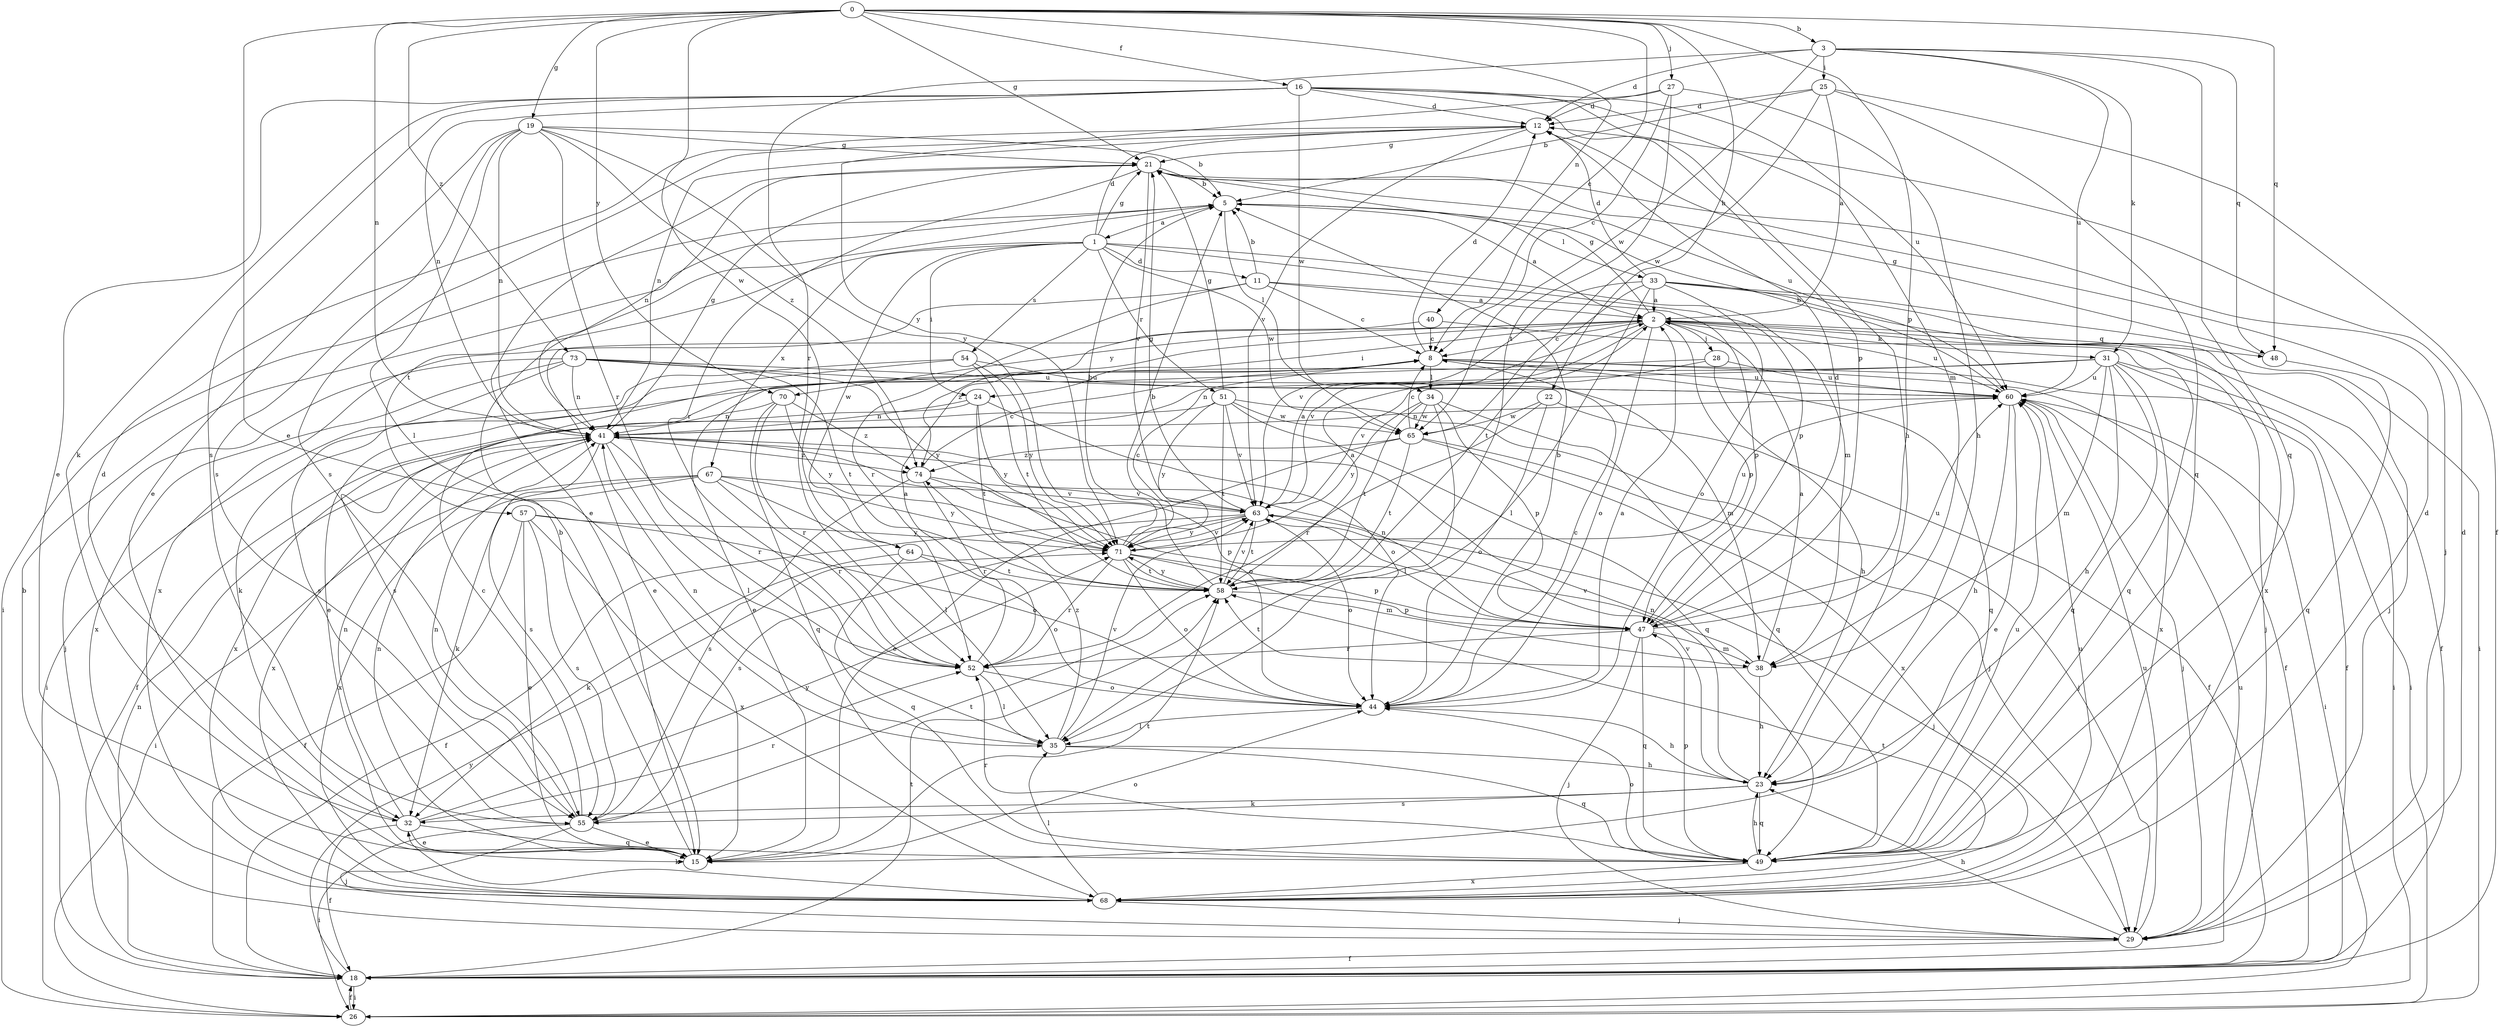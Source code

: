 strict digraph  {
0;
1;
2;
3;
5;
8;
11;
12;
15;
16;
18;
19;
21;
22;
23;
24;
25;
26;
27;
28;
29;
31;
32;
33;
34;
35;
38;
40;
41;
44;
47;
48;
49;
51;
52;
54;
55;
57;
58;
60;
63;
64;
65;
67;
68;
70;
71;
73;
74;
0 -> 3  [label=b];
0 -> 8  [label=c];
0 -> 15  [label=e];
0 -> 16  [label=f];
0 -> 19  [label=g];
0 -> 21  [label=g];
0 -> 22  [label=h];
0 -> 27  [label=j];
0 -> 40  [label=n];
0 -> 41  [label=n];
0 -> 47  [label=p];
0 -> 48  [label=q];
0 -> 64  [label=w];
0 -> 70  [label=y];
0 -> 73  [label=z];
1 -> 11  [label=d];
1 -> 12  [label=d];
1 -> 21  [label=g];
1 -> 24  [label=i];
1 -> 38  [label=m];
1 -> 47  [label=p];
1 -> 51  [label=r];
1 -> 54  [label=s];
1 -> 57  [label=t];
1 -> 64  [label=w];
1 -> 65  [label=w];
1 -> 67  [label=x];
2 -> 8  [label=c];
2 -> 15  [label=e];
2 -> 18  [label=f];
2 -> 21  [label=g];
2 -> 24  [label=i];
2 -> 28  [label=j];
2 -> 29  [label=j];
2 -> 31  [label=k];
2 -> 44  [label=o];
2 -> 47  [label=p];
2 -> 48  [label=q];
2 -> 60  [label=u];
2 -> 63  [label=v];
2 -> 70  [label=y];
3 -> 12  [label=d];
3 -> 25  [label=i];
3 -> 31  [label=k];
3 -> 48  [label=q];
3 -> 49  [label=q];
3 -> 52  [label=r];
3 -> 60  [label=u];
3 -> 65  [label=w];
5 -> 1  [label=a];
5 -> 2  [label=a];
5 -> 26  [label=i];
5 -> 33  [label=l];
5 -> 34  [label=l];
8 -> 12  [label=d];
8 -> 15  [label=e];
8 -> 18  [label=f];
8 -> 26  [label=i];
8 -> 34  [label=l];
8 -> 49  [label=q];
8 -> 60  [label=u];
11 -> 2  [label=a];
11 -> 5  [label=b];
11 -> 8  [label=c];
11 -> 47  [label=p];
11 -> 52  [label=r];
11 -> 68  [label=x];
12 -> 21  [label=g];
12 -> 41  [label=n];
12 -> 55  [label=s];
12 -> 63  [label=v];
15 -> 5  [label=b];
15 -> 41  [label=n];
15 -> 44  [label=o];
15 -> 58  [label=t];
16 -> 12  [label=d];
16 -> 15  [label=e];
16 -> 23  [label=h];
16 -> 32  [label=k];
16 -> 38  [label=m];
16 -> 41  [label=n];
16 -> 47  [label=p];
16 -> 55  [label=s];
16 -> 60  [label=u];
16 -> 65  [label=w];
18 -> 5  [label=b];
18 -> 26  [label=i];
18 -> 41  [label=n];
18 -> 58  [label=t];
18 -> 60  [label=u];
18 -> 71  [label=y];
19 -> 5  [label=b];
19 -> 15  [label=e];
19 -> 21  [label=g];
19 -> 35  [label=l];
19 -> 41  [label=n];
19 -> 52  [label=r];
19 -> 55  [label=s];
19 -> 71  [label=y];
19 -> 74  [label=z];
21 -> 5  [label=b];
21 -> 15  [label=e];
21 -> 29  [label=j];
21 -> 41  [label=n];
21 -> 52  [label=r];
21 -> 60  [label=u];
21 -> 63  [label=v];
22 -> 18  [label=f];
22 -> 44  [label=o];
22 -> 52  [label=r];
22 -> 65  [label=w];
23 -> 32  [label=k];
23 -> 41  [label=n];
23 -> 49  [label=q];
23 -> 55  [label=s];
23 -> 63  [label=v];
24 -> 41  [label=n];
24 -> 44  [label=o];
24 -> 58  [label=t];
24 -> 68  [label=x];
24 -> 71  [label=y];
25 -> 2  [label=a];
25 -> 5  [label=b];
25 -> 12  [label=d];
25 -> 18  [label=f];
25 -> 49  [label=q];
25 -> 65  [label=w];
26 -> 18  [label=f];
27 -> 8  [label=c];
27 -> 12  [label=d];
27 -> 23  [label=h];
27 -> 58  [label=t];
27 -> 71  [label=y];
28 -> 23  [label=h];
28 -> 55  [label=s];
28 -> 60  [label=u];
28 -> 63  [label=v];
29 -> 12  [label=d];
29 -> 18  [label=f];
29 -> 23  [label=h];
29 -> 60  [label=u];
31 -> 18  [label=f];
31 -> 23  [label=h];
31 -> 26  [label=i];
31 -> 32  [label=k];
31 -> 38  [label=m];
31 -> 41  [label=n];
31 -> 49  [label=q];
31 -> 60  [label=u];
31 -> 68  [label=x];
32 -> 12  [label=d];
32 -> 15  [label=e];
32 -> 18  [label=f];
32 -> 41  [label=n];
32 -> 49  [label=q];
32 -> 52  [label=r];
32 -> 71  [label=y];
33 -> 2  [label=a];
33 -> 12  [label=d];
33 -> 26  [label=i];
33 -> 29  [label=j];
33 -> 35  [label=l];
33 -> 44  [label=o];
33 -> 58  [label=t];
33 -> 63  [label=v];
33 -> 68  [label=x];
34 -> 35  [label=l];
34 -> 47  [label=p];
34 -> 49  [label=q];
34 -> 58  [label=t];
34 -> 65  [label=w];
34 -> 71  [label=y];
35 -> 23  [label=h];
35 -> 41  [label=n];
35 -> 49  [label=q];
35 -> 63  [label=v];
35 -> 74  [label=z];
38 -> 2  [label=a];
38 -> 23  [label=h];
38 -> 58  [label=t];
38 -> 63  [label=v];
40 -> 8  [label=c];
40 -> 49  [label=q];
40 -> 74  [label=z];
41 -> 21  [label=g];
41 -> 35  [label=l];
41 -> 44  [label=o];
41 -> 52  [label=r];
41 -> 55  [label=s];
41 -> 68  [label=x];
41 -> 74  [label=z];
44 -> 2  [label=a];
44 -> 5  [label=b];
44 -> 8  [label=c];
44 -> 23  [label=h];
44 -> 35  [label=l];
47 -> 12  [label=d];
47 -> 29  [label=j];
47 -> 38  [label=m];
47 -> 41  [label=n];
47 -> 49  [label=q];
47 -> 52  [label=r];
47 -> 60  [label=u];
48 -> 21  [label=g];
48 -> 49  [label=q];
49 -> 23  [label=h];
49 -> 44  [label=o];
49 -> 47  [label=p];
49 -> 52  [label=r];
49 -> 60  [label=u];
49 -> 68  [label=x];
51 -> 18  [label=f];
51 -> 21  [label=g];
51 -> 29  [label=j];
51 -> 49  [label=q];
51 -> 58  [label=t];
51 -> 63  [label=v];
51 -> 65  [label=w];
51 -> 71  [label=y];
52 -> 2  [label=a];
52 -> 35  [label=l];
52 -> 44  [label=o];
54 -> 15  [label=e];
54 -> 26  [label=i];
54 -> 58  [label=t];
54 -> 60  [label=u];
54 -> 71  [label=y];
55 -> 8  [label=c];
55 -> 15  [label=e];
55 -> 26  [label=i];
55 -> 29  [label=j];
55 -> 41  [label=n];
55 -> 58  [label=t];
57 -> 15  [label=e];
57 -> 18  [label=f];
57 -> 44  [label=o];
57 -> 55  [label=s];
57 -> 68  [label=x];
57 -> 71  [label=y];
58 -> 2  [label=a];
58 -> 5  [label=b];
58 -> 47  [label=p];
58 -> 63  [label=v];
58 -> 71  [label=y];
60 -> 5  [label=b];
60 -> 15  [label=e];
60 -> 23  [label=h];
60 -> 26  [label=i];
60 -> 29  [label=j];
60 -> 41  [label=n];
63 -> 2  [label=a];
63 -> 18  [label=f];
63 -> 21  [label=g];
63 -> 29  [label=j];
63 -> 44  [label=o];
63 -> 55  [label=s];
63 -> 58  [label=t];
63 -> 71  [label=y];
64 -> 32  [label=k];
64 -> 44  [label=o];
64 -> 49  [label=q];
64 -> 58  [label=t];
65 -> 8  [label=c];
65 -> 15  [label=e];
65 -> 29  [label=j];
65 -> 58  [label=t];
65 -> 68  [label=x];
65 -> 74  [label=z];
67 -> 26  [label=i];
67 -> 32  [label=k];
67 -> 35  [label=l];
67 -> 52  [label=r];
67 -> 63  [label=v];
67 -> 68  [label=x];
67 -> 71  [label=y];
68 -> 12  [label=d];
68 -> 29  [label=j];
68 -> 32  [label=k];
68 -> 35  [label=l];
68 -> 58  [label=t];
68 -> 60  [label=u];
70 -> 41  [label=n];
70 -> 49  [label=q];
70 -> 52  [label=r];
70 -> 71  [label=y];
70 -> 74  [label=z];
71 -> 5  [label=b];
71 -> 8  [label=c];
71 -> 38  [label=m];
71 -> 44  [label=o];
71 -> 47  [label=p];
71 -> 52  [label=r];
71 -> 58  [label=t];
71 -> 60  [label=u];
71 -> 63  [label=v];
73 -> 29  [label=j];
73 -> 38  [label=m];
73 -> 41  [label=n];
73 -> 55  [label=s];
73 -> 58  [label=t];
73 -> 60  [label=u];
73 -> 68  [label=x];
73 -> 71  [label=y];
74 -> 8  [label=c];
74 -> 47  [label=p];
74 -> 52  [label=r];
74 -> 55  [label=s];
74 -> 63  [label=v];
}
